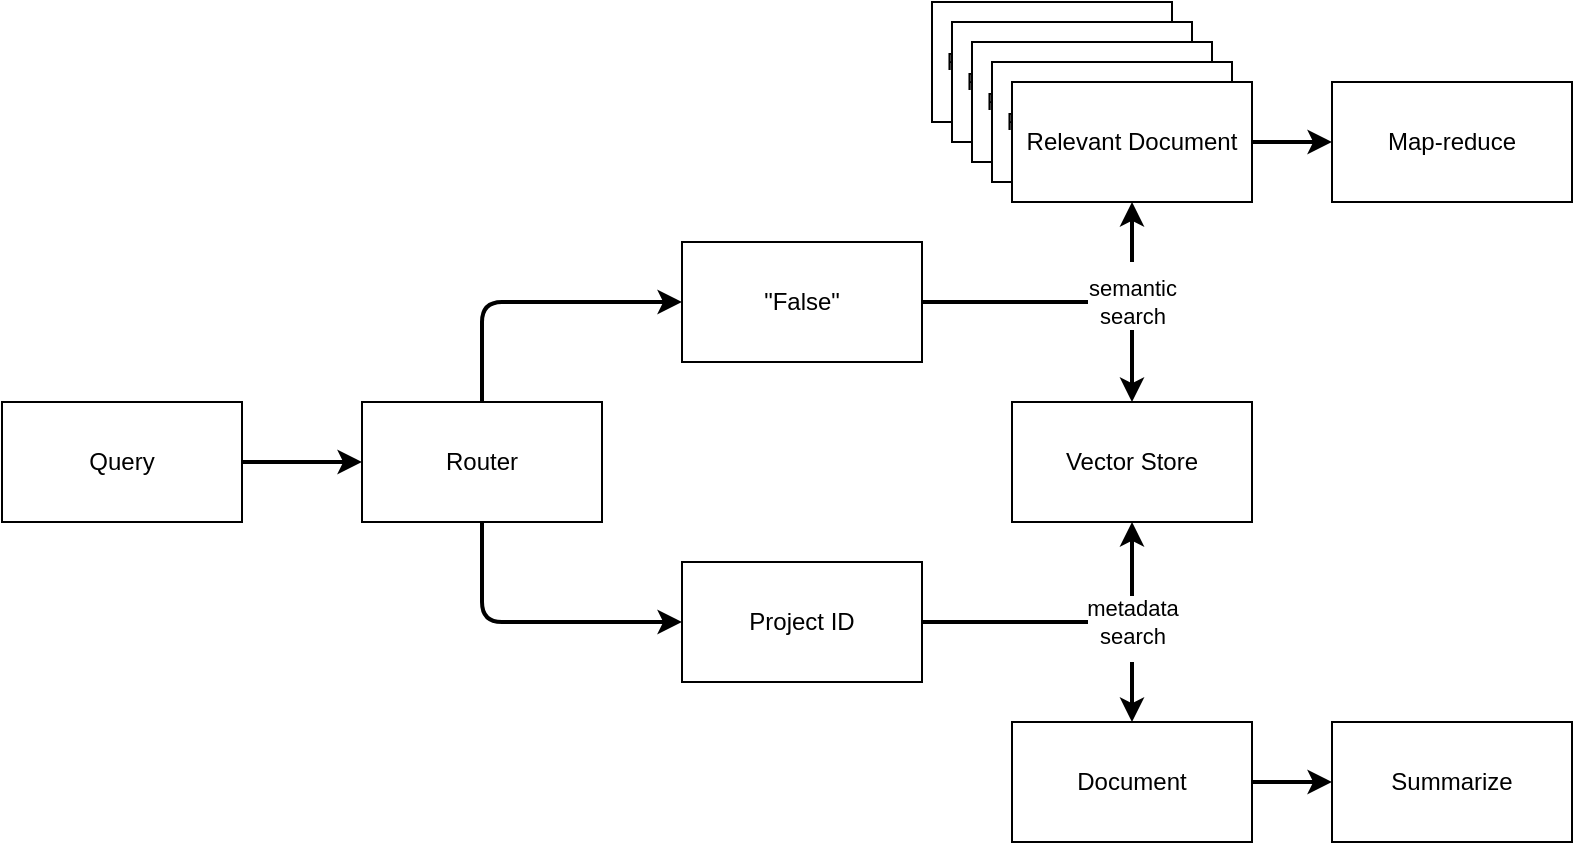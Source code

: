 <mxfile>
    <diagram id="5hR8WT_HOaEqvcZ1uGh5" name="Page-1">
        <mxGraphModel dx="1130" dy="538" grid="1" gridSize="10" guides="1" tooltips="1" connect="1" arrows="1" fold="1" page="1" pageScale="1" pageWidth="850" pageHeight="1100" background="#FFFFFF" math="0" shadow="0">
            <root>
                <mxCell id="0"/>
                <mxCell id="1" parent="0"/>
                <mxCell id="9" style="edgeStyle=none;html=1;entryX=0;entryY=0.5;entryDx=0;entryDy=0;strokeWidth=2;strokeColor=#000000;" edge="1" parent="1" source="2" target="6">
                    <mxGeometry relative="1" as="geometry"/>
                </mxCell>
                <mxCell id="2" value="Query" style="rounded=0;whiteSpace=wrap;html=1;strokeColor=#000000;" vertex="1" parent="1">
                    <mxGeometry y="200" width="120" height="60" as="geometry"/>
                </mxCell>
                <mxCell id="14" value="semantic&lt;br&gt;search" style="edgeStyle=none;html=1;exitX=1;exitY=0.5;exitDx=0;exitDy=0;entryX=0.5;entryY=0;entryDx=0;entryDy=0;strokeWidth=2;strokeColor=#000000;" edge="1" parent="1" target="27">
                    <mxGeometry x="0.412" relative="1" as="geometry">
                        <mxPoint x="445" y="150" as="sourcePoint"/>
                        <mxPoint x="505" y="150" as="targetPoint"/>
                        <Array as="points">
                            <mxPoint x="565" y="150"/>
                        </Array>
                        <mxPoint as="offset"/>
                    </mxGeometry>
                </mxCell>
                <mxCell id="4" value="&quot;False&quot;" style="rounded=0;whiteSpace=wrap;html=1;strokeColor=#000000;" vertex="1" parent="1">
                    <mxGeometry x="340" y="120" width="120" height="60" as="geometry"/>
                </mxCell>
                <mxCell id="25" value="metadata&lt;br&gt;search" style="edgeStyle=none;html=1;exitX=1;exitY=0.5;exitDx=0;exitDy=0;entryX=0.5;entryY=1;entryDx=0;entryDy=0;strokeWidth=2;strokeColor=#000000;" edge="1" parent="1" target="27">
                    <mxGeometry x="0.412" relative="1" as="geometry">
                        <mxPoint x="505" y="310" as="targetPoint"/>
                        <mxPoint x="445" y="310" as="sourcePoint"/>
                        <Array as="points">
                            <mxPoint x="565" y="310"/>
                        </Array>
                        <mxPoint as="offset"/>
                    </mxGeometry>
                </mxCell>
                <mxCell id="5" value="Project ID" style="rounded=0;whiteSpace=wrap;html=1;strokeColor=#000000;" vertex="1" parent="1">
                    <mxGeometry x="340" y="280" width="120" height="60" as="geometry"/>
                </mxCell>
                <mxCell id="12" style="edgeStyle=none;html=1;exitX=0.5;exitY=0;exitDx=0;exitDy=0;entryX=0;entryY=0.5;entryDx=0;entryDy=0;strokeWidth=2;strokeColor=#000000;" edge="1" parent="1" source="6" target="4">
                    <mxGeometry relative="1" as="geometry">
                        <Array as="points">
                            <mxPoint x="240" y="150"/>
                        </Array>
                    </mxGeometry>
                </mxCell>
                <mxCell id="13" style="edgeStyle=none;html=1;entryX=0;entryY=0.5;entryDx=0;entryDy=0;strokeWidth=2;strokeColor=#000000;" edge="1" parent="1" source="6" target="5">
                    <mxGeometry relative="1" as="geometry">
                        <Array as="points">
                            <mxPoint x="240" y="310"/>
                        </Array>
                    </mxGeometry>
                </mxCell>
                <mxCell id="6" value="Router" style="rounded=0;whiteSpace=wrap;html=1;strokeColor=#000000;" vertex="1" parent="1">
                    <mxGeometry x="180" y="200" width="120" height="60" as="geometry"/>
                </mxCell>
                <mxCell id="17" value="Relevant Document" style="rounded=0;whiteSpace=wrap;html=1;strokeColor=#000000;" vertex="1" parent="1">
                    <mxGeometry x="465" width="120" height="60" as="geometry"/>
                </mxCell>
                <mxCell id="27" value="Vector Store" style="rounded=0;whiteSpace=wrap;html=1;strokeColor=#000000;" vertex="1" parent="1">
                    <mxGeometry x="505" y="200" width="120" height="60" as="geometry"/>
                </mxCell>
                <mxCell id="34" style="edgeStyle=none;html=1;exitX=1;exitY=0.5;exitDx=0;exitDy=0;entryX=0;entryY=0.5;entryDx=0;entryDy=0;strokeWidth=2;strokeColor=#000000;" edge="1" parent="1" source="28" target="33">
                    <mxGeometry relative="1" as="geometry"/>
                </mxCell>
                <mxCell id="28" value="Document" style="rounded=0;whiteSpace=wrap;html=1;strokeColor=#000000;" vertex="1" parent="1">
                    <mxGeometry x="505" y="360" width="120" height="60" as="geometry"/>
                </mxCell>
                <mxCell id="29" value="" style="endArrow=classic;html=1;entryX=0.5;entryY=0;entryDx=0;entryDy=0;strokeWidth=2;strokeColor=#000000;" edge="1" parent="1" target="28">
                    <mxGeometry width="50" height="50" relative="1" as="geometry">
                        <mxPoint x="565" y="330" as="sourcePoint"/>
                        <mxPoint x="765" y="300" as="targetPoint"/>
                    </mxGeometry>
                </mxCell>
                <mxCell id="33" value="Summarize" style="rounded=0;whiteSpace=wrap;html=1;strokeColor=#000000;" vertex="1" parent="1">
                    <mxGeometry x="665" y="360" width="120" height="60" as="geometry"/>
                </mxCell>
                <mxCell id="40" value="Relevant Document" style="rounded=0;whiteSpace=wrap;html=1;strokeColor=#000000;" vertex="1" parent="1">
                    <mxGeometry x="475" y="10" width="120" height="60" as="geometry"/>
                </mxCell>
                <mxCell id="41" value="Relevant Document" style="rounded=0;whiteSpace=wrap;html=1;strokeColor=#000000;" vertex="1" parent="1">
                    <mxGeometry x="485" y="20" width="120" height="60" as="geometry"/>
                </mxCell>
                <mxCell id="42" value="Relevant Document" style="rounded=0;whiteSpace=wrap;html=1;strokeColor=#000000;" vertex="1" parent="1">
                    <mxGeometry x="495" y="30" width="120" height="60" as="geometry"/>
                </mxCell>
                <mxCell id="51" style="edgeStyle=none;html=1;entryX=0;entryY=0.5;entryDx=0;entryDy=0;strokeWidth=2;strokeColor=#000000;" edge="1" parent="1" source="43" target="47">
                    <mxGeometry relative="1" as="geometry"/>
                </mxCell>
                <mxCell id="43" value="Relevant Document" style="rounded=0;whiteSpace=wrap;html=1;strokeColor=#000000;" vertex="1" parent="1">
                    <mxGeometry x="505" y="40" width="120" height="60" as="geometry"/>
                </mxCell>
                <mxCell id="47" value="Map-reduce" style="rounded=0;whiteSpace=wrap;html=1;strokeColor=#000000;" vertex="1" parent="1">
                    <mxGeometry x="665" y="40" width="120" height="60" as="geometry"/>
                </mxCell>
                <mxCell id="48" value="" style="endArrow=classic;html=1;entryX=0.5;entryY=1;entryDx=0;entryDy=0;strokeWidth=2;strokeColor=#000000;" edge="1" parent="1" target="43">
                    <mxGeometry width="50" height="50" relative="1" as="geometry">
                        <mxPoint x="565" y="130" as="sourcePoint"/>
                        <mxPoint x="539.5" y="100" as="targetPoint"/>
                    </mxGeometry>
                </mxCell>
            </root>
        </mxGraphModel>
    </diagram>
</mxfile>